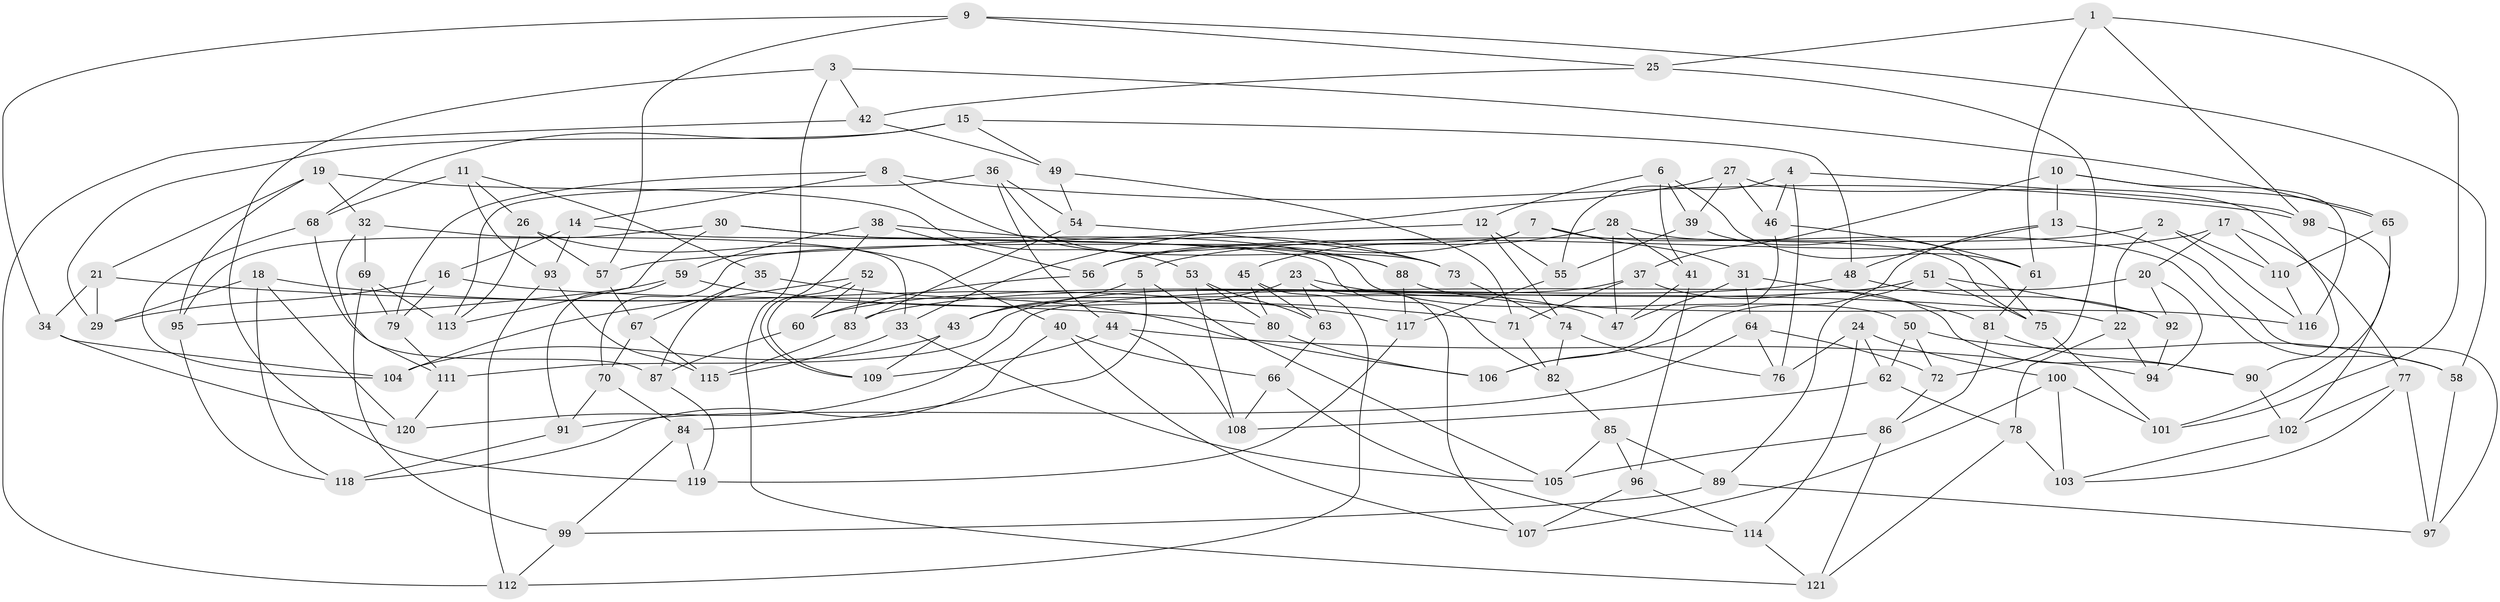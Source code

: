// Generated by graph-tools (version 1.1) at 2025/50/03/09/25 03:50:46]
// undirected, 121 vertices, 242 edges
graph export_dot {
graph [start="1"]
  node [color=gray90,style=filled];
  1;
  2;
  3;
  4;
  5;
  6;
  7;
  8;
  9;
  10;
  11;
  12;
  13;
  14;
  15;
  16;
  17;
  18;
  19;
  20;
  21;
  22;
  23;
  24;
  25;
  26;
  27;
  28;
  29;
  30;
  31;
  32;
  33;
  34;
  35;
  36;
  37;
  38;
  39;
  40;
  41;
  42;
  43;
  44;
  45;
  46;
  47;
  48;
  49;
  50;
  51;
  52;
  53;
  54;
  55;
  56;
  57;
  58;
  59;
  60;
  61;
  62;
  63;
  64;
  65;
  66;
  67;
  68;
  69;
  70;
  71;
  72;
  73;
  74;
  75;
  76;
  77;
  78;
  79;
  80;
  81;
  82;
  83;
  84;
  85;
  86;
  87;
  88;
  89;
  90;
  91;
  92;
  93;
  94;
  95;
  96;
  97;
  98;
  99;
  100;
  101;
  102;
  103;
  104;
  105;
  106;
  107;
  108;
  109;
  110;
  111;
  112;
  113;
  114;
  115;
  116;
  117;
  118;
  119;
  120;
  121;
  1 -- 61;
  1 -- 98;
  1 -- 101;
  1 -- 25;
  2 -- 110;
  2 -- 5;
  2 -- 22;
  2 -- 116;
  3 -- 119;
  3 -- 121;
  3 -- 65;
  3 -- 42;
  4 -- 55;
  4 -- 98;
  4 -- 76;
  4 -- 46;
  5 -- 105;
  5 -- 43;
  5 -- 84;
  6 -- 12;
  6 -- 41;
  6 -- 61;
  6 -- 39;
  7 -- 56;
  7 -- 31;
  7 -- 70;
  7 -- 58;
  8 -- 88;
  8 -- 79;
  8 -- 98;
  8 -- 14;
  9 -- 57;
  9 -- 58;
  9 -- 34;
  9 -- 25;
  10 -- 65;
  10 -- 13;
  10 -- 37;
  10 -- 116;
  11 -- 26;
  11 -- 93;
  11 -- 68;
  11 -- 35;
  12 -- 57;
  12 -- 55;
  12 -- 74;
  13 -- 97;
  13 -- 48;
  13 -- 106;
  14 -- 16;
  14 -- 82;
  14 -- 93;
  15 -- 29;
  15 -- 49;
  15 -- 48;
  15 -- 68;
  16 -- 29;
  16 -- 22;
  16 -- 79;
  17 -- 77;
  17 -- 110;
  17 -- 56;
  17 -- 20;
  18 -- 29;
  18 -- 117;
  18 -- 120;
  18 -- 118;
  19 -- 53;
  19 -- 32;
  19 -- 95;
  19 -- 21;
  20 -- 92;
  20 -- 94;
  20 -- 120;
  21 -- 34;
  21 -- 80;
  21 -- 29;
  22 -- 78;
  22 -- 94;
  23 -- 107;
  23 -- 43;
  23 -- 63;
  23 -- 47;
  24 -- 62;
  24 -- 114;
  24 -- 76;
  24 -- 100;
  25 -- 42;
  25 -- 72;
  26 -- 113;
  26 -- 57;
  26 -- 40;
  27 -- 39;
  27 -- 90;
  27 -- 46;
  27 -- 33;
  28 -- 75;
  28 -- 45;
  28 -- 41;
  28 -- 47;
  30 -- 95;
  30 -- 88;
  30 -- 50;
  30 -- 113;
  31 -- 47;
  31 -- 64;
  31 -- 81;
  32 -- 111;
  32 -- 69;
  32 -- 33;
  33 -- 115;
  33 -- 105;
  34 -- 120;
  34 -- 104;
  35 -- 67;
  35 -- 87;
  35 -- 106;
  36 -- 54;
  36 -- 44;
  36 -- 113;
  36 -- 73;
  37 -- 111;
  37 -- 90;
  37 -- 71;
  38 -- 73;
  38 -- 59;
  38 -- 56;
  38 -- 109;
  39 -- 55;
  39 -- 75;
  40 -- 118;
  40 -- 107;
  40 -- 66;
  41 -- 96;
  41 -- 47;
  42 -- 49;
  42 -- 112;
  43 -- 109;
  43 -- 104;
  44 -- 94;
  44 -- 108;
  44 -- 109;
  45 -- 112;
  45 -- 80;
  45 -- 63;
  46 -- 106;
  46 -- 61;
  48 -- 92;
  48 -- 60;
  49 -- 71;
  49 -- 54;
  50 -- 58;
  50 -- 62;
  50 -- 72;
  51 -- 89;
  51 -- 92;
  51 -- 75;
  51 -- 83;
  52 -- 60;
  52 -- 83;
  52 -- 109;
  52 -- 104;
  53 -- 80;
  53 -- 108;
  53 -- 63;
  54 -- 73;
  54 -- 83;
  55 -- 117;
  56 -- 60;
  57 -- 67;
  58 -- 97;
  59 -- 95;
  59 -- 71;
  59 -- 91;
  60 -- 87;
  61 -- 81;
  62 -- 108;
  62 -- 78;
  63 -- 66;
  64 -- 76;
  64 -- 91;
  64 -- 72;
  65 -- 110;
  65 -- 101;
  66 -- 114;
  66 -- 108;
  67 -- 115;
  67 -- 70;
  68 -- 87;
  68 -- 104;
  69 -- 79;
  69 -- 113;
  69 -- 99;
  70 -- 84;
  70 -- 91;
  71 -- 82;
  72 -- 86;
  73 -- 74;
  74 -- 76;
  74 -- 82;
  75 -- 101;
  77 -- 102;
  77 -- 103;
  77 -- 97;
  78 -- 103;
  78 -- 121;
  79 -- 111;
  80 -- 106;
  81 -- 90;
  81 -- 86;
  82 -- 85;
  83 -- 115;
  84 -- 99;
  84 -- 119;
  85 -- 89;
  85 -- 96;
  85 -- 105;
  86 -- 105;
  86 -- 121;
  87 -- 119;
  88 -- 116;
  88 -- 117;
  89 -- 99;
  89 -- 97;
  90 -- 102;
  91 -- 118;
  92 -- 94;
  93 -- 115;
  93 -- 112;
  95 -- 118;
  96 -- 114;
  96 -- 107;
  98 -- 102;
  99 -- 112;
  100 -- 107;
  100 -- 101;
  100 -- 103;
  102 -- 103;
  110 -- 116;
  111 -- 120;
  114 -- 121;
  117 -- 119;
}
